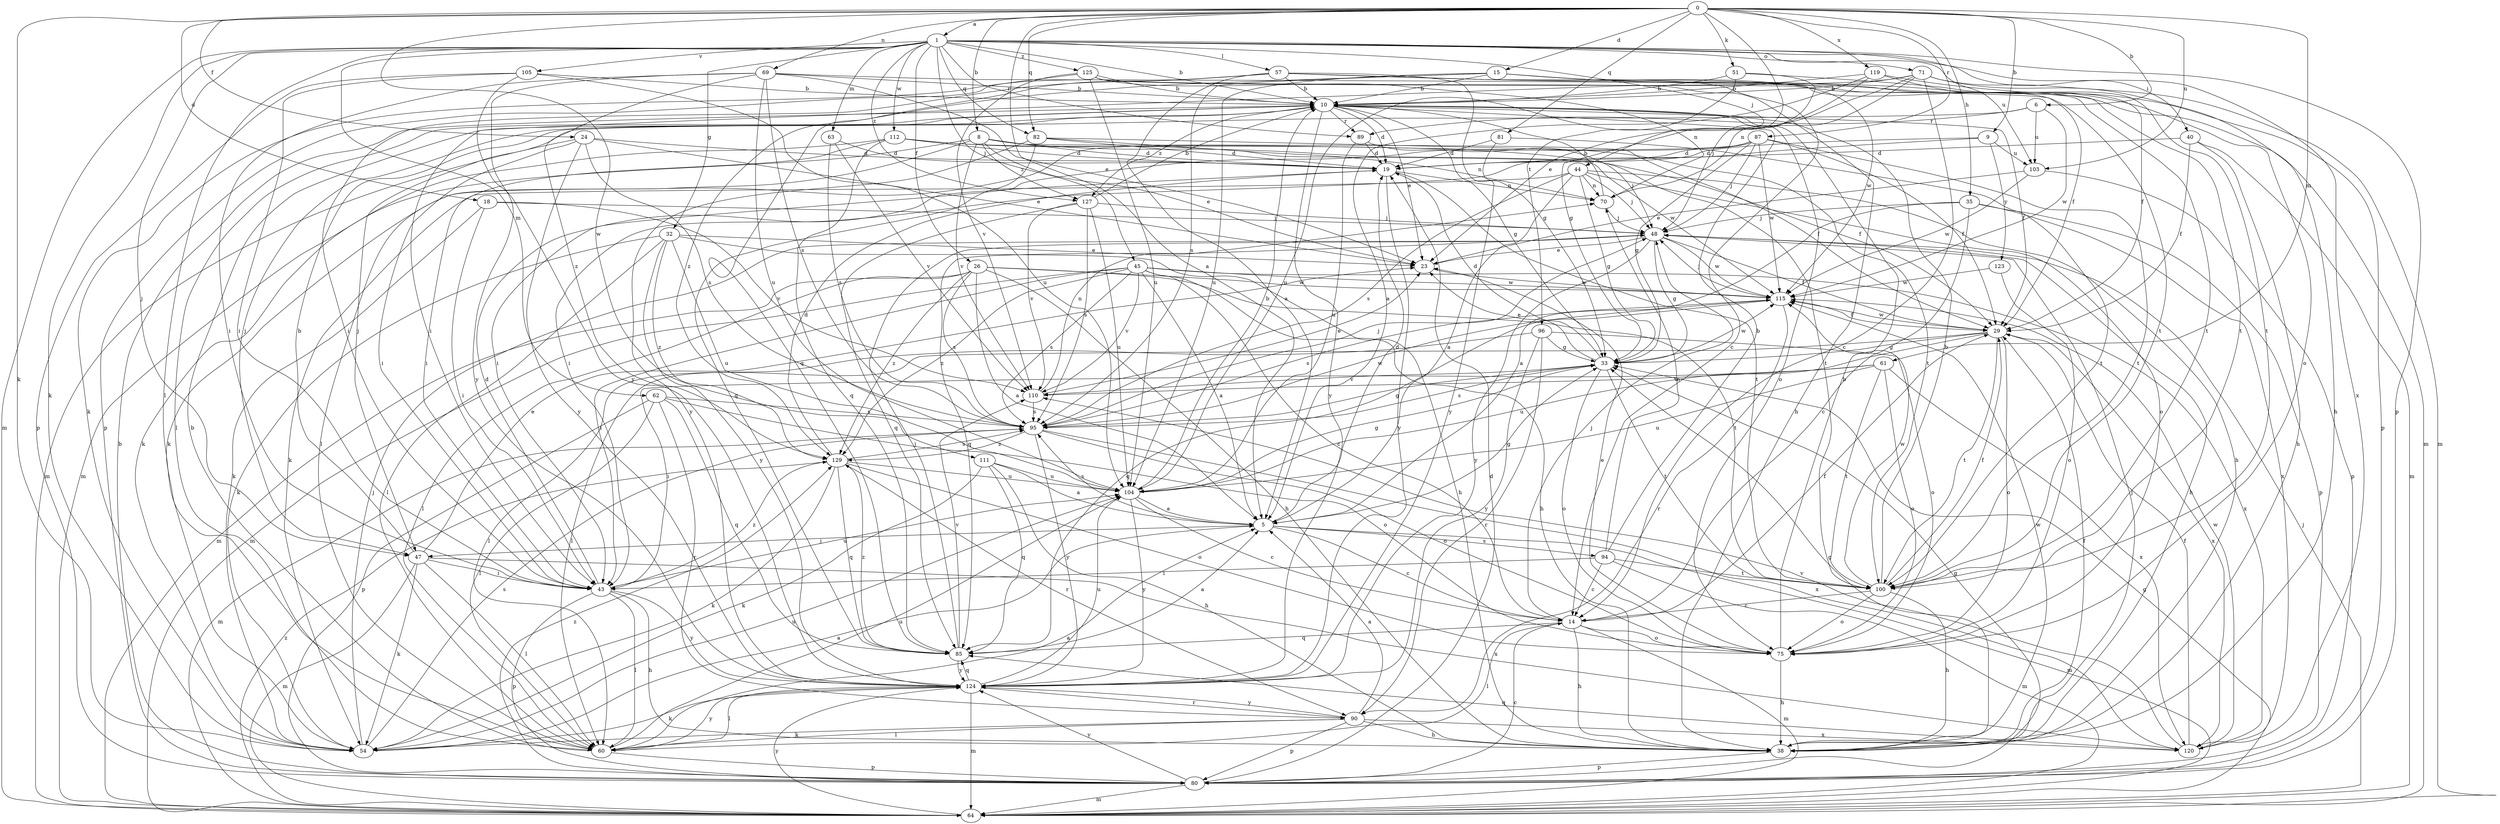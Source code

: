strict digraph  {
0;
1;
5;
6;
8;
9;
10;
14;
15;
18;
19;
23;
24;
26;
29;
32;
33;
35;
38;
40;
43;
44;
45;
47;
48;
51;
54;
57;
60;
61;
62;
63;
64;
69;
70;
71;
75;
80;
81;
82;
85;
87;
89;
90;
94;
95;
96;
100;
103;
104;
105;
110;
111;
112;
115;
119;
120;
123;
124;
125;
127;
129;
0 -> 1  [label=a];
0 -> 5  [label=a];
0 -> 6  [label=b];
0 -> 8  [label=b];
0 -> 9  [label=b];
0 -> 15  [label=d];
0 -> 18  [label=d];
0 -> 24  [label=f];
0 -> 35  [label=h];
0 -> 51  [label=k];
0 -> 54  [label=k];
0 -> 61  [label=m];
0 -> 69  [label=n];
0 -> 81  [label=q];
0 -> 82  [label=q];
0 -> 87  [label=r];
0 -> 96  [label=t];
0 -> 103  [label=u];
0 -> 111  [label=w];
0 -> 119  [label=x];
1 -> 10  [label=b];
1 -> 26  [label=f];
1 -> 32  [label=g];
1 -> 40  [label=i];
1 -> 44  [label=j];
1 -> 45  [label=j];
1 -> 47  [label=j];
1 -> 54  [label=k];
1 -> 57  [label=l];
1 -> 60  [label=l];
1 -> 62  [label=m];
1 -> 63  [label=m];
1 -> 64  [label=m];
1 -> 71  [label=o];
1 -> 80  [label=p];
1 -> 82  [label=q];
1 -> 89  [label=r];
1 -> 103  [label=u];
1 -> 105  [label=v];
1 -> 112  [label=w];
1 -> 120  [label=x];
1 -> 125  [label=z];
1 -> 127  [label=z];
5 -> 14  [label=c];
5 -> 19  [label=d];
5 -> 33  [label=g];
5 -> 47  [label=j];
5 -> 64  [label=m];
5 -> 94  [label=s];
5 -> 95  [label=s];
6 -> 47  [label=j];
6 -> 89  [label=r];
6 -> 103  [label=u];
6 -> 115  [label=w];
8 -> 19  [label=d];
8 -> 23  [label=e];
8 -> 29  [label=f];
8 -> 60  [label=l];
8 -> 64  [label=m];
8 -> 100  [label=t];
8 -> 110  [label=v];
8 -> 127  [label=z];
9 -> 19  [label=d];
9 -> 43  [label=i];
9 -> 103  [label=u];
9 -> 123  [label=y];
10 -> 19  [label=d];
10 -> 23  [label=e];
10 -> 29  [label=f];
10 -> 33  [label=g];
10 -> 47  [label=j];
10 -> 60  [label=l];
10 -> 75  [label=o];
10 -> 89  [label=r];
10 -> 124  [label=y];
10 -> 127  [label=z];
14 -> 29  [label=f];
14 -> 38  [label=h];
14 -> 48  [label=j];
14 -> 60  [label=l];
14 -> 64  [label=m];
14 -> 75  [label=o];
14 -> 85  [label=q];
15 -> 10  [label=b];
15 -> 75  [label=o];
15 -> 95  [label=s];
15 -> 100  [label=t];
15 -> 104  [label=u];
15 -> 115  [label=w];
15 -> 129  [label=z];
18 -> 43  [label=i];
18 -> 48  [label=j];
18 -> 54  [label=k];
18 -> 110  [label=v];
19 -> 70  [label=n];
19 -> 100  [label=t];
19 -> 124  [label=y];
23 -> 115  [label=w];
24 -> 19  [label=d];
24 -> 23  [label=e];
24 -> 43  [label=i];
24 -> 64  [label=m];
24 -> 95  [label=s];
24 -> 124  [label=y];
26 -> 5  [label=a];
26 -> 38  [label=h];
26 -> 60  [label=l];
26 -> 64  [label=m];
26 -> 95  [label=s];
26 -> 100  [label=t];
26 -> 115  [label=w];
26 -> 129  [label=z];
29 -> 33  [label=g];
29 -> 60  [label=l];
29 -> 75  [label=o];
29 -> 100  [label=t];
29 -> 104  [label=u];
29 -> 115  [label=w];
29 -> 120  [label=x];
32 -> 23  [label=e];
32 -> 38  [label=h];
32 -> 54  [label=k];
32 -> 60  [label=l];
32 -> 104  [label=u];
32 -> 124  [label=y];
32 -> 129  [label=z];
33 -> 19  [label=d];
33 -> 23  [label=e];
33 -> 75  [label=o];
33 -> 95  [label=s];
33 -> 100  [label=t];
33 -> 110  [label=v];
33 -> 115  [label=w];
35 -> 5  [label=a];
35 -> 14  [label=c];
35 -> 48  [label=j];
35 -> 80  [label=p];
35 -> 120  [label=x];
38 -> 29  [label=f];
38 -> 33  [label=g];
38 -> 48  [label=j];
38 -> 80  [label=p];
38 -> 115  [label=w];
40 -> 19  [label=d];
40 -> 29  [label=f];
40 -> 38  [label=h];
40 -> 64  [label=m];
43 -> 19  [label=d];
43 -> 38  [label=h];
43 -> 60  [label=l];
43 -> 80  [label=p];
43 -> 104  [label=u];
43 -> 124  [label=y];
43 -> 129  [label=z];
44 -> 5  [label=a];
44 -> 33  [label=g];
44 -> 38  [label=h];
44 -> 48  [label=j];
44 -> 54  [label=k];
44 -> 70  [label=n];
44 -> 75  [label=o];
44 -> 95  [label=s];
45 -> 5  [label=a];
45 -> 14  [label=c];
45 -> 38  [label=h];
45 -> 43  [label=i];
45 -> 64  [label=m];
45 -> 95  [label=s];
45 -> 110  [label=v];
45 -> 115  [label=w];
45 -> 120  [label=x];
45 -> 129  [label=z];
47 -> 10  [label=b];
47 -> 23  [label=e];
47 -> 43  [label=i];
47 -> 54  [label=k];
47 -> 60  [label=l];
47 -> 64  [label=m];
47 -> 120  [label=x];
48 -> 23  [label=e];
48 -> 29  [label=f];
48 -> 33  [label=g];
48 -> 38  [label=h];
48 -> 85  [label=q];
48 -> 115  [label=w];
48 -> 124  [label=y];
51 -> 10  [label=b];
51 -> 48  [label=j];
51 -> 80  [label=p];
51 -> 104  [label=u];
54 -> 5  [label=a];
54 -> 48  [label=j];
54 -> 95  [label=s];
54 -> 104  [label=u];
57 -> 5  [label=a];
57 -> 10  [label=b];
57 -> 14  [label=c];
57 -> 33  [label=g];
57 -> 43  [label=i];
57 -> 64  [label=m];
57 -> 80  [label=p];
57 -> 85  [label=q];
57 -> 100  [label=t];
60 -> 5  [label=a];
60 -> 10  [label=b];
60 -> 80  [label=p];
60 -> 104  [label=u];
60 -> 124  [label=y];
61 -> 43  [label=i];
61 -> 75  [label=o];
61 -> 100  [label=t];
61 -> 104  [label=u];
61 -> 110  [label=v];
61 -> 120  [label=x];
62 -> 60  [label=l];
62 -> 75  [label=o];
62 -> 80  [label=p];
62 -> 85  [label=q];
62 -> 90  [label=r];
62 -> 95  [label=s];
63 -> 19  [label=d];
63 -> 95  [label=s];
63 -> 110  [label=v];
64 -> 33  [label=g];
64 -> 48  [label=j];
64 -> 124  [label=y];
64 -> 129  [label=z];
69 -> 10  [label=b];
69 -> 23  [label=e];
69 -> 43  [label=i];
69 -> 95  [label=s];
69 -> 100  [label=t];
69 -> 104  [label=u];
69 -> 124  [label=y];
69 -> 129  [label=z];
70 -> 10  [label=b];
70 -> 48  [label=j];
71 -> 10  [label=b];
71 -> 14  [label=c];
71 -> 23  [label=e];
71 -> 38  [label=h];
71 -> 43  [label=i];
71 -> 64  [label=m];
71 -> 70  [label=n];
75 -> 10  [label=b];
75 -> 23  [label=e];
75 -> 38  [label=h];
80 -> 10  [label=b];
80 -> 14  [label=c];
80 -> 19  [label=d];
80 -> 33  [label=g];
80 -> 64  [label=m];
80 -> 124  [label=y];
80 -> 129  [label=z];
81 -> 19  [label=d];
81 -> 100  [label=t];
81 -> 124  [label=y];
82 -> 19  [label=d];
82 -> 70  [label=n];
82 -> 85  [label=q];
82 -> 100  [label=t];
82 -> 124  [label=y];
85 -> 5  [label=a];
85 -> 48  [label=j];
85 -> 110  [label=v];
85 -> 124  [label=y];
85 -> 129  [label=z];
87 -> 19  [label=d];
87 -> 29  [label=f];
87 -> 33  [label=g];
87 -> 43  [label=i];
87 -> 48  [label=j];
87 -> 54  [label=k];
87 -> 100  [label=t];
87 -> 115  [label=w];
89 -> 19  [label=d];
89 -> 48  [label=j];
89 -> 104  [label=u];
90 -> 5  [label=a];
90 -> 38  [label=h];
90 -> 54  [label=k];
90 -> 60  [label=l];
90 -> 80  [label=p];
90 -> 120  [label=x];
90 -> 124  [label=y];
94 -> 10  [label=b];
94 -> 14  [label=c];
94 -> 43  [label=i];
94 -> 64  [label=m];
94 -> 70  [label=n];
94 -> 100  [label=t];
95 -> 33  [label=g];
95 -> 48  [label=j];
95 -> 64  [label=m];
95 -> 75  [label=o];
95 -> 115  [label=w];
95 -> 120  [label=x];
95 -> 124  [label=y];
95 -> 129  [label=z];
96 -> 33  [label=g];
96 -> 60  [label=l];
96 -> 75  [label=o];
96 -> 90  [label=r];
96 -> 124  [label=y];
100 -> 10  [label=b];
100 -> 14  [label=c];
100 -> 29  [label=f];
100 -> 38  [label=h];
100 -> 75  [label=o];
100 -> 115  [label=w];
103 -> 23  [label=e];
103 -> 80  [label=p];
103 -> 115  [label=w];
104 -> 5  [label=a];
104 -> 10  [label=b];
104 -> 14  [label=c];
104 -> 33  [label=g];
104 -> 124  [label=y];
105 -> 10  [label=b];
105 -> 43  [label=i];
105 -> 80  [label=p];
105 -> 104  [label=u];
105 -> 124  [label=y];
110 -> 23  [label=e];
110 -> 70  [label=n];
110 -> 95  [label=s];
111 -> 5  [label=a];
111 -> 38  [label=h];
111 -> 54  [label=k];
111 -> 85  [label=q];
111 -> 104  [label=u];
112 -> 19  [label=d];
112 -> 29  [label=f];
112 -> 43  [label=i];
112 -> 54  [label=k];
112 -> 85  [label=q];
112 -> 115  [label=w];
115 -> 29  [label=f];
115 -> 48  [label=j];
115 -> 85  [label=q];
115 -> 90  [label=r];
115 -> 95  [label=s];
119 -> 5  [label=a];
119 -> 10  [label=b];
119 -> 29  [label=f];
119 -> 33  [label=g];
119 -> 100  [label=t];
120 -> 29  [label=f];
120 -> 85  [label=q];
120 -> 110  [label=v];
120 -> 115  [label=w];
123 -> 75  [label=o];
123 -> 115  [label=w];
124 -> 54  [label=k];
124 -> 60  [label=l];
124 -> 64  [label=m];
124 -> 85  [label=q];
124 -> 90  [label=r];
124 -> 104  [label=u];
125 -> 10  [label=b];
125 -> 29  [label=f];
125 -> 38  [label=h];
125 -> 54  [label=k];
125 -> 70  [label=n];
125 -> 104  [label=u];
125 -> 110  [label=v];
127 -> 10  [label=b];
127 -> 48  [label=j];
127 -> 85  [label=q];
127 -> 95  [label=s];
127 -> 104  [label=u];
127 -> 110  [label=v];
129 -> 19  [label=d];
129 -> 54  [label=k];
129 -> 75  [label=o];
129 -> 85  [label=q];
129 -> 90  [label=r];
129 -> 95  [label=s];
129 -> 104  [label=u];
}
